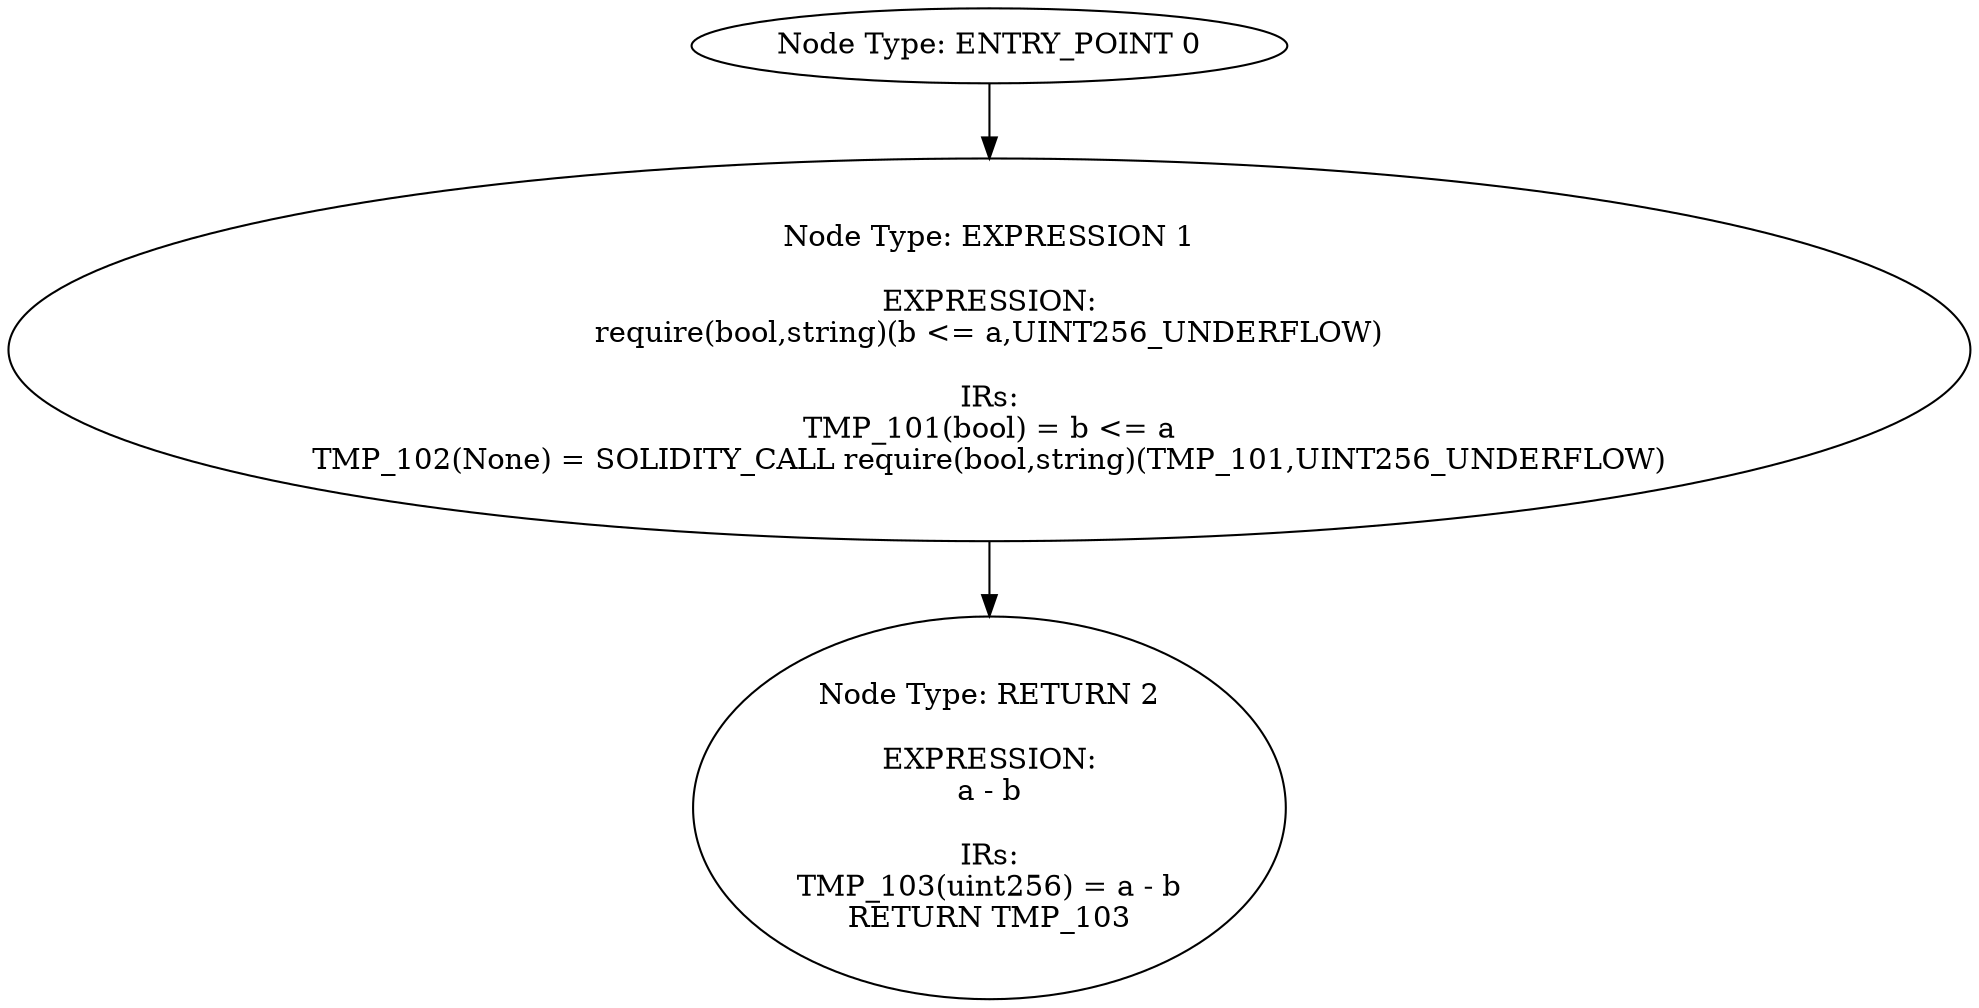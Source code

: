 digraph{
0[label="Node Type: ENTRY_POINT 0
"];
0->1;
1[label="Node Type: EXPRESSION 1

EXPRESSION:
require(bool,string)(b <= a,UINT256_UNDERFLOW)

IRs:
TMP_101(bool) = b <= a
TMP_102(None) = SOLIDITY_CALL require(bool,string)(TMP_101,UINT256_UNDERFLOW)"];
1->2;
2[label="Node Type: RETURN 2

EXPRESSION:
a - b

IRs:
TMP_103(uint256) = a - b
RETURN TMP_103"];
}
